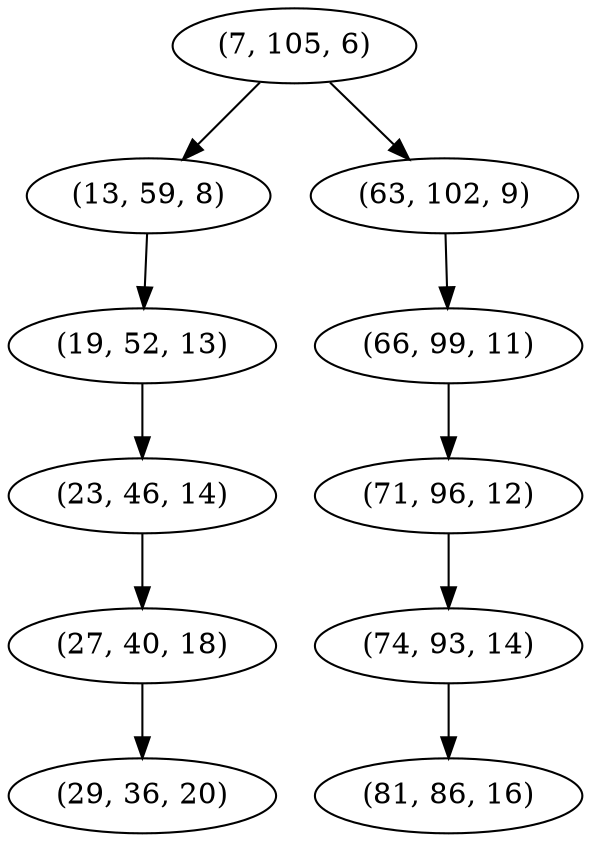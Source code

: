 digraph tree {
    "(7, 105, 6)";
    "(13, 59, 8)";
    "(19, 52, 13)";
    "(23, 46, 14)";
    "(27, 40, 18)";
    "(29, 36, 20)";
    "(63, 102, 9)";
    "(66, 99, 11)";
    "(71, 96, 12)";
    "(74, 93, 14)";
    "(81, 86, 16)";
    "(7, 105, 6)" -> "(13, 59, 8)";
    "(7, 105, 6)" -> "(63, 102, 9)";
    "(13, 59, 8)" -> "(19, 52, 13)";
    "(19, 52, 13)" -> "(23, 46, 14)";
    "(23, 46, 14)" -> "(27, 40, 18)";
    "(27, 40, 18)" -> "(29, 36, 20)";
    "(63, 102, 9)" -> "(66, 99, 11)";
    "(66, 99, 11)" -> "(71, 96, 12)";
    "(71, 96, 12)" -> "(74, 93, 14)";
    "(74, 93, 14)" -> "(81, 86, 16)";
}

